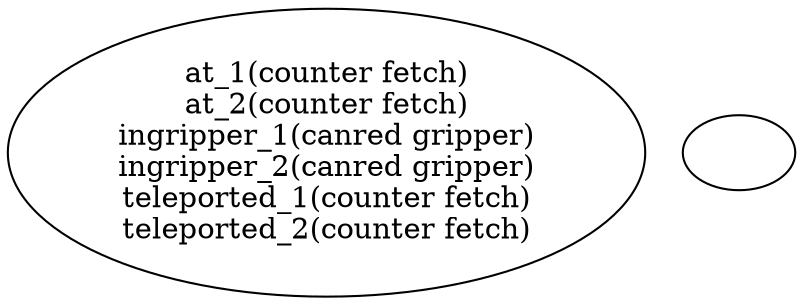 strict digraph  {
1 [label="at_1(counter fetch)\nat_2(counter fetch)\ningripper_1(canred gripper)\ningripper_2(canred gripper)\nteleported_1(counter fetch)\nteleported_2(counter fetch)"];
2 [label=""];
}
